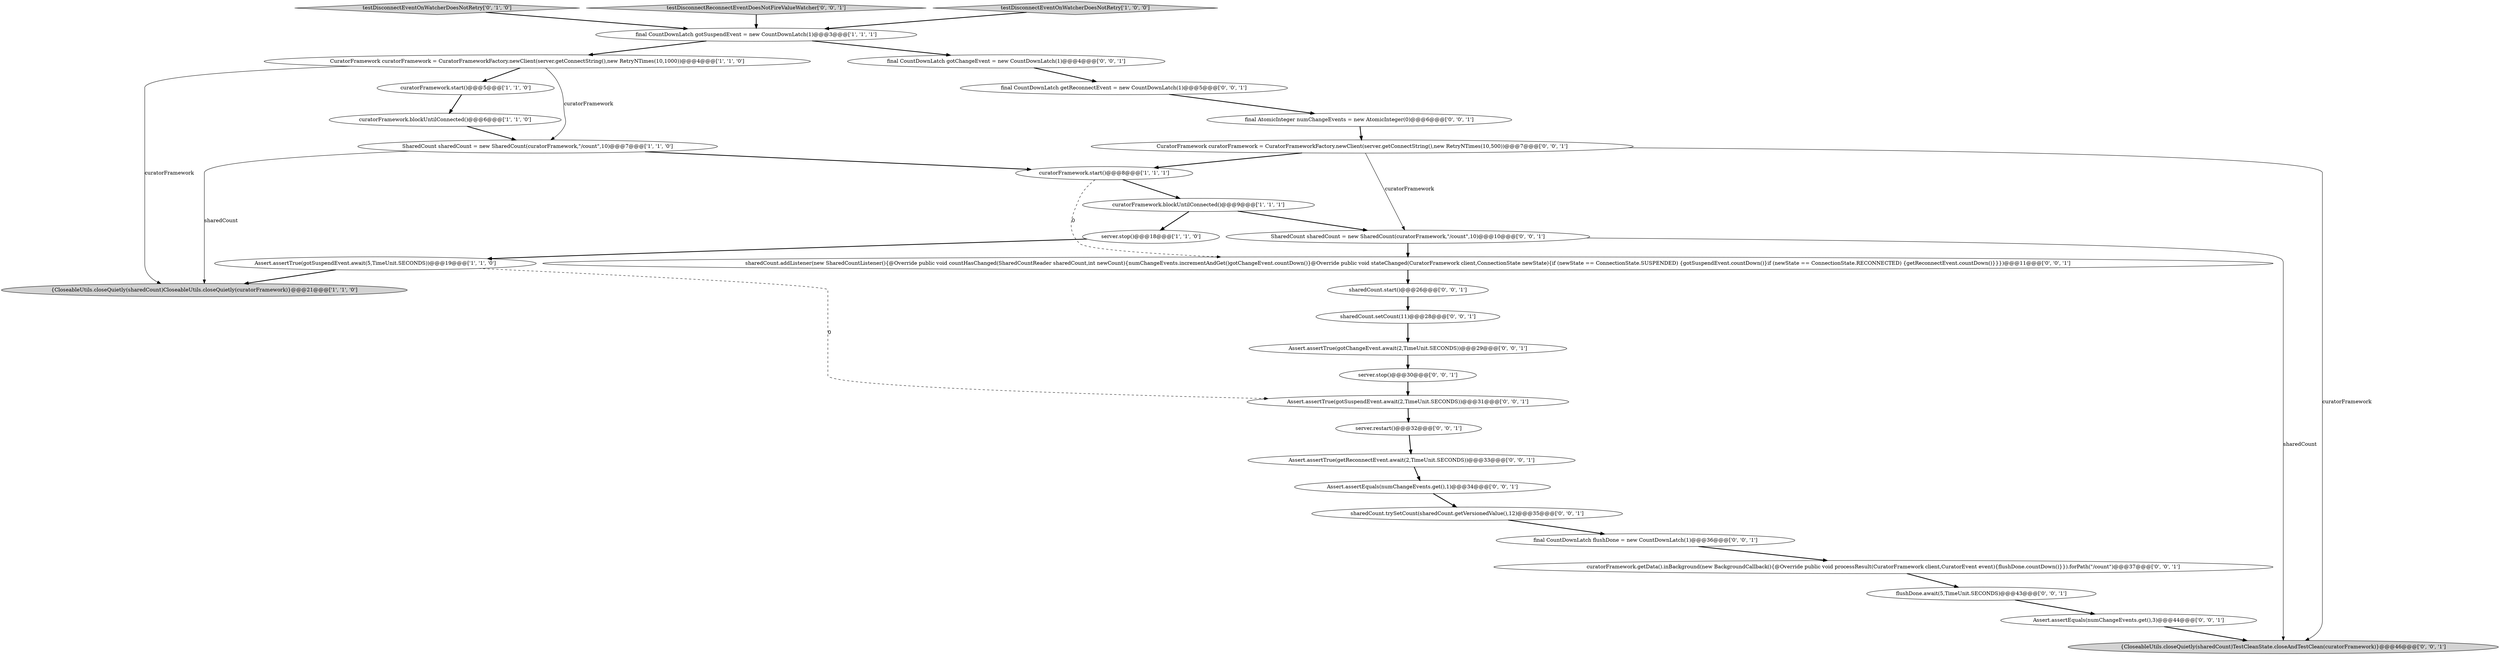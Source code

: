 digraph {
12 [style = filled, label = "final CountDownLatch flushDone = new CountDownLatch(1)@@@36@@@['0', '0', '1']", fillcolor = white, shape = ellipse image = "AAA0AAABBB3BBB"];
18 [style = filled, label = "Assert.assertTrue(getReconnectEvent.await(2,TimeUnit.SECONDS))@@@33@@@['0', '0', '1']", fillcolor = white, shape = ellipse image = "AAA0AAABBB3BBB"];
20 [style = filled, label = "SharedCount sharedCount = new SharedCount(curatorFramework,\"/count\",10)@@@10@@@['0', '0', '1']", fillcolor = white, shape = ellipse image = "AAA0AAABBB3BBB"];
27 [style = filled, label = "final AtomicInteger numChangeEvents = new AtomicInteger(0)@@@6@@@['0', '0', '1']", fillcolor = white, shape = ellipse image = "AAA0AAABBB3BBB"];
31 [style = filled, label = "sharedCount.addListener(new SharedCountListener(){@Override public void countHasChanged(SharedCountReader sharedCount,int newCount){numChangeEvents.incrementAndGet()gotChangeEvent.countDown()}@Override public void stateChanged(CuratorFramework client,ConnectionState newState){if (newState == ConnectionState.SUSPENDED) {gotSuspendEvent.countDown()}if (newState == ConnectionState.RECONNECTED) {getReconnectEvent.countDown()}}})@@@11@@@['0', '0', '1']", fillcolor = white, shape = ellipse image = "AAA0AAABBB3BBB"];
3 [style = filled, label = "{CloseableUtils.closeQuietly(sharedCount)CloseableUtils.closeQuietly(curatorFramework)}@@@21@@@['1', '1', '0']", fillcolor = lightgray, shape = ellipse image = "AAA0AAABBB1BBB"];
11 [style = filled, label = "testDisconnectEventOnWatcherDoesNotRetry['0', '1', '0']", fillcolor = lightgray, shape = diamond image = "AAA0AAABBB2BBB"];
29 [style = filled, label = "{CloseableUtils.closeQuietly(sharedCount)TestCleanState.closeAndTestClean(curatorFramework)}@@@46@@@['0', '0', '1']", fillcolor = lightgray, shape = ellipse image = "AAA0AAABBB3BBB"];
21 [style = filled, label = "Assert.assertTrue(gotChangeEvent.await(2,TimeUnit.SECONDS))@@@29@@@['0', '0', '1']", fillcolor = white, shape = ellipse image = "AAA0AAABBB3BBB"];
14 [style = filled, label = "sharedCount.setCount(11)@@@28@@@['0', '0', '1']", fillcolor = white, shape = ellipse image = "AAA0AAABBB3BBB"];
28 [style = filled, label = "Assert.assertEquals(numChangeEvents.get(),1)@@@34@@@['0', '0', '1']", fillcolor = white, shape = ellipse image = "AAA0AAABBB3BBB"];
26 [style = filled, label = "server.stop()@@@30@@@['0', '0', '1']", fillcolor = white, shape = ellipse image = "AAA0AAABBB3BBB"];
4 [style = filled, label = "Assert.assertTrue(gotSuspendEvent.await(5,TimeUnit.SECONDS))@@@19@@@['1', '1', '0']", fillcolor = white, shape = ellipse image = "AAA0AAABBB1BBB"];
16 [style = filled, label = "curatorFramework.getData().inBackground(new BackgroundCallback(){@Override public void processResult(CuratorFramework client,CuratorEvent event){flushDone.countDown()}}).forPath(\"/count\")@@@37@@@['0', '0', '1']", fillcolor = white, shape = ellipse image = "AAA0AAABBB3BBB"];
30 [style = filled, label = "sharedCount.trySetCount(sharedCount.getVersionedValue(),12)@@@35@@@['0', '0', '1']", fillcolor = white, shape = ellipse image = "AAA0AAABBB3BBB"];
7 [style = filled, label = "curatorFramework.start()@@@5@@@['1', '1', '0']", fillcolor = white, shape = ellipse image = "AAA0AAABBB1BBB"];
0 [style = filled, label = "CuratorFramework curatorFramework = CuratorFrameworkFactory.newClient(server.getConnectString(),new RetryNTimes(10,1000))@@@4@@@['1', '1', '0']", fillcolor = white, shape = ellipse image = "AAA0AAABBB1BBB"];
5 [style = filled, label = "SharedCount sharedCount = new SharedCount(curatorFramework,\"/count\",10)@@@7@@@['1', '1', '0']", fillcolor = white, shape = ellipse image = "AAA0AAABBB1BBB"];
22 [style = filled, label = "final CountDownLatch getReconnectEvent = new CountDownLatch(1)@@@5@@@['0', '0', '1']", fillcolor = white, shape = ellipse image = "AAA0AAABBB3BBB"];
2 [style = filled, label = "curatorFramework.blockUntilConnected()@@@6@@@['1', '1', '0']", fillcolor = white, shape = ellipse image = "AAA0AAABBB1BBB"];
25 [style = filled, label = "final CountDownLatch gotChangeEvent = new CountDownLatch(1)@@@4@@@['0', '0', '1']", fillcolor = white, shape = ellipse image = "AAA0AAABBB3BBB"];
8 [style = filled, label = "curatorFramework.start()@@@8@@@['1', '1', '1']", fillcolor = white, shape = ellipse image = "AAA0AAABBB1BBB"];
32 [style = filled, label = "flushDone.await(5,TimeUnit.SECONDS)@@@43@@@['0', '0', '1']", fillcolor = white, shape = ellipse image = "AAA0AAABBB3BBB"];
6 [style = filled, label = "curatorFramework.blockUntilConnected()@@@9@@@['1', '1', '1']", fillcolor = white, shape = ellipse image = "AAA0AAABBB1BBB"];
15 [style = filled, label = "sharedCount.start()@@@26@@@['0', '0', '1']", fillcolor = white, shape = ellipse image = "AAA0AAABBB3BBB"];
17 [style = filled, label = "Assert.assertEquals(numChangeEvents.get(),3)@@@44@@@['0', '0', '1']", fillcolor = white, shape = ellipse image = "AAA0AAABBB3BBB"];
19 [style = filled, label = "testDisconnectReconnectEventDoesNotFireValueWatcher['0', '0', '1']", fillcolor = lightgray, shape = diamond image = "AAA0AAABBB3BBB"];
13 [style = filled, label = "server.restart()@@@32@@@['0', '0', '1']", fillcolor = white, shape = ellipse image = "AAA0AAABBB3BBB"];
10 [style = filled, label = "testDisconnectEventOnWatcherDoesNotRetry['1', '0', '0']", fillcolor = lightgray, shape = diamond image = "AAA0AAABBB1BBB"];
23 [style = filled, label = "Assert.assertTrue(gotSuspendEvent.await(2,TimeUnit.SECONDS))@@@31@@@['0', '0', '1']", fillcolor = white, shape = ellipse image = "AAA0AAABBB3BBB"];
9 [style = filled, label = "final CountDownLatch gotSuspendEvent = new CountDownLatch(1)@@@3@@@['1', '1', '1']", fillcolor = white, shape = ellipse image = "AAA0AAABBB1BBB"];
24 [style = filled, label = "CuratorFramework curatorFramework = CuratorFrameworkFactory.newClient(server.getConnectString(),new RetryNTimes(10,500))@@@7@@@['0', '0', '1']", fillcolor = white, shape = ellipse image = "AAA0AAABBB3BBB"];
1 [style = filled, label = "server.stop()@@@18@@@['1', '1', '0']", fillcolor = white, shape = ellipse image = "AAA0AAABBB1BBB"];
24->29 [style = solid, label="curatorFramework"];
5->8 [style = bold, label=""];
4->3 [style = bold, label=""];
1->4 [style = bold, label=""];
9->0 [style = bold, label=""];
15->14 [style = bold, label=""];
25->22 [style = bold, label=""];
28->30 [style = bold, label=""];
0->5 [style = solid, label="curatorFramework"];
8->6 [style = bold, label=""];
20->31 [style = bold, label=""];
12->16 [style = bold, label=""];
16->32 [style = bold, label=""];
11->9 [style = bold, label=""];
31->15 [style = bold, label=""];
18->28 [style = bold, label=""];
0->7 [style = bold, label=""];
6->20 [style = bold, label=""];
6->1 [style = bold, label=""];
21->26 [style = bold, label=""];
30->12 [style = bold, label=""];
24->20 [style = solid, label="curatorFramework"];
22->27 [style = bold, label=""];
19->9 [style = bold, label=""];
23->13 [style = bold, label=""];
7->2 [style = bold, label=""];
9->25 [style = bold, label=""];
26->23 [style = bold, label=""];
20->29 [style = solid, label="sharedCount"];
27->24 [style = bold, label=""];
10->9 [style = bold, label=""];
8->31 [style = dashed, label="0"];
24->8 [style = bold, label=""];
5->3 [style = solid, label="sharedCount"];
17->29 [style = bold, label=""];
0->3 [style = solid, label="curatorFramework"];
4->23 [style = dashed, label="0"];
32->17 [style = bold, label=""];
14->21 [style = bold, label=""];
13->18 [style = bold, label=""];
2->5 [style = bold, label=""];
}
